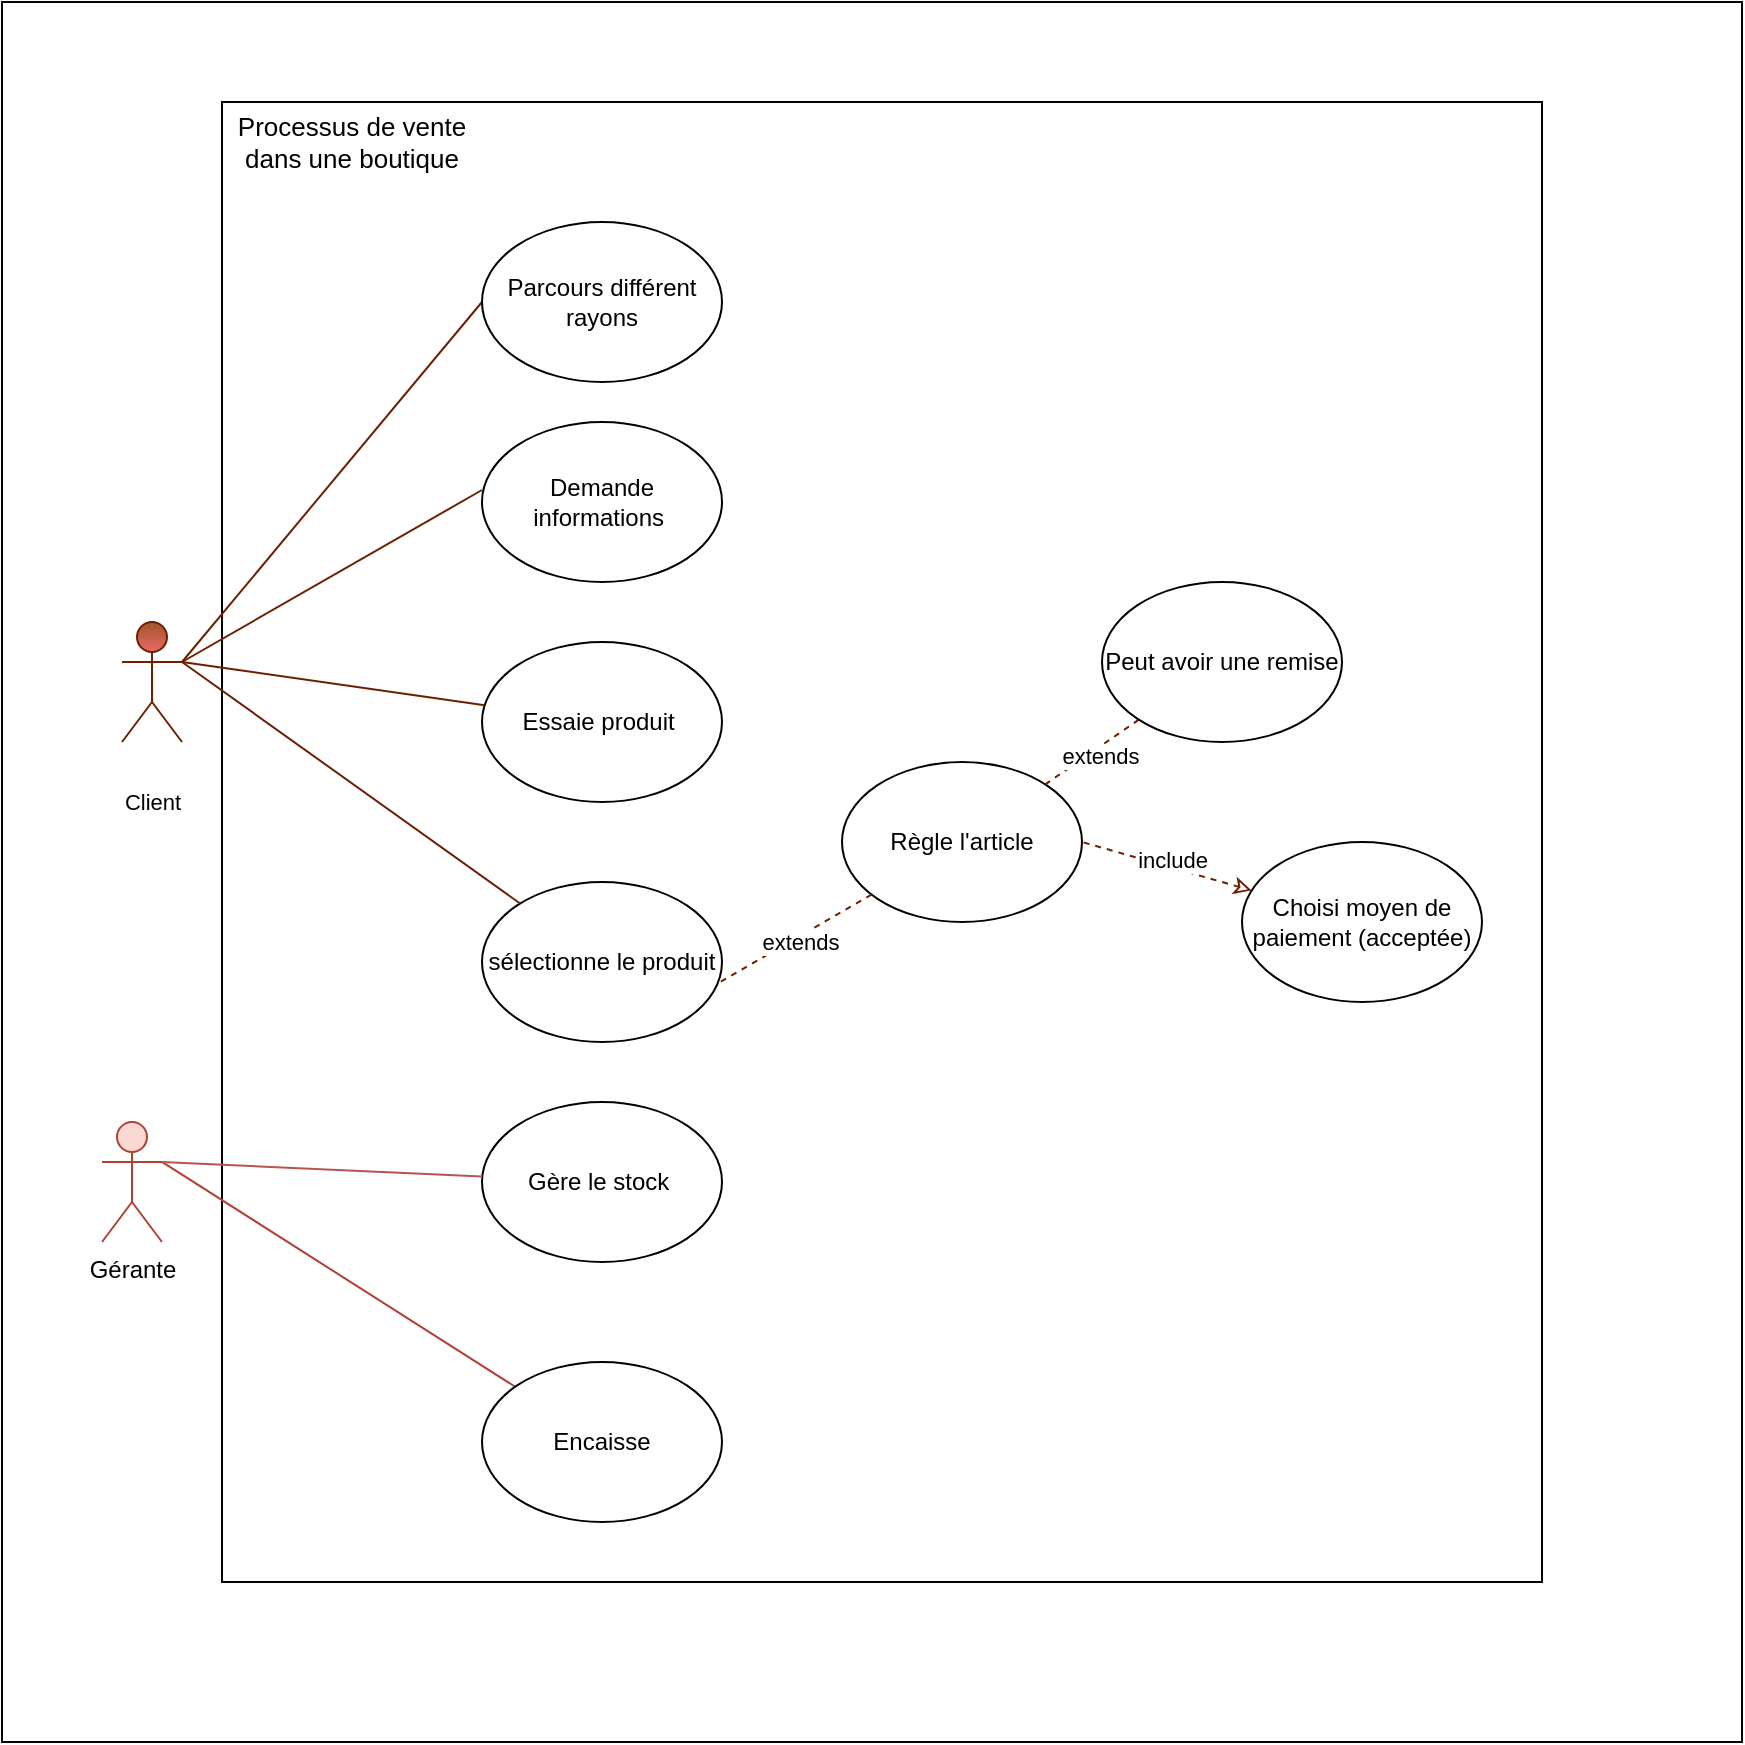 <mxfile version="26.2.14">
  <diagram name="Page-1" id="rlBW6f8aqnAtLIDjEwtb">
    <mxGraphModel dx="1052" dy="1904" grid="1" gridSize="10" guides="1" tooltips="1" connect="1" arrows="1" fold="1" page="1" pageScale="1" pageWidth="827" pageHeight="1169" math="0" shadow="0">
      <root>
        <mxCell id="0" />
        <mxCell id="1" parent="0" />
        <mxCell id="0AANPD9np3o0rMgHHcX3-34" value="" style="whiteSpace=wrap;html=1;aspect=fixed;" parent="1" vertex="1">
          <mxGeometry y="-200" width="870" height="870" as="geometry" />
        </mxCell>
        <mxCell id="0AANPD9np3o0rMgHHcX3-17" value="" style="rounded=0;whiteSpace=wrap;html=1;" parent="1" vertex="1">
          <mxGeometry x="110" y="-150" width="660" height="740" as="geometry" />
        </mxCell>
        <mxCell id="0AANPD9np3o0rMgHHcX3-2" value="Essaie produit&amp;nbsp;" style="ellipse;whiteSpace=wrap;html=1;" parent="1" vertex="1">
          <mxGeometry x="240" y="120" width="120" height="80" as="geometry" />
        </mxCell>
        <mxCell id="0AANPD9np3o0rMgHHcX3-18" style="rounded=0;orthogonalLoop=1;jettySize=auto;html=1;endArrow=none;startFill=0;fillColor=#a0522d;strokeColor=#6D1F00;" parent="1" target="0AANPD9np3o0rMgHHcX3-2" edge="1">
          <mxGeometry relative="1" as="geometry">
            <mxPoint x="90" y="130" as="sourcePoint" />
          </mxGeometry>
        </mxCell>
        <mxCell id="0AANPD9np3o0rMgHHcX3-3" value="Client" style="shape=umlActor;verticalLabelPosition=bottom;verticalAlign=middle;html=1;outlineConnect=0;fillColor=#a0522d;strokeColor=#6D1F00;gradientColor=#ea6b66;rounded=0;align=center;fontFamily=Helvetica;fontSize=11;fontColor=default;labelBackgroundColor=default;" parent="1" vertex="1">
          <mxGeometry x="60" y="110" width="30" height="60" as="geometry" />
        </mxCell>
        <mxCell id="0AANPD9np3o0rMgHHcX3-4" value="sélectionne le produit" style="ellipse;whiteSpace=wrap;html=1;" parent="1" vertex="1">
          <mxGeometry x="240" y="240" width="120" height="80" as="geometry" />
        </mxCell>
        <mxCell id="0AANPD9np3o0rMgHHcX3-5" value="Demande informations&amp;nbsp;" style="ellipse;whiteSpace=wrap;html=1;" parent="1" vertex="1">
          <mxGeometry x="240" y="10" width="120" height="80" as="geometry" />
        </mxCell>
        <mxCell id="0AANPD9np3o0rMgHHcX3-6" value="Règle l&#39;article" style="ellipse;whiteSpace=wrap;html=1;" parent="1" vertex="1">
          <mxGeometry x="420" y="180" width="120" height="80" as="geometry" />
        </mxCell>
        <mxCell id="0AANPD9np3o0rMgHHcX3-7" style="rounded=0;orthogonalLoop=1;jettySize=auto;html=1;entryX=0.992;entryY=0.625;entryDx=0;entryDy=0;entryPerimeter=0;dashed=1;strokeColor=#6D1F00;align=center;verticalAlign=middle;fontFamily=Helvetica;fontSize=11;fontColor=default;labelBackgroundColor=default;startFill=0;endArrow=none;fillColor=#a0522d;" parent="1" source="0AANPD9np3o0rMgHHcX3-6" target="0AANPD9np3o0rMgHHcX3-4" edge="1">
          <mxGeometry relative="1" as="geometry" />
        </mxCell>
        <mxCell id="0AANPD9np3o0rMgHHcX3-8" value="extends" style="edgeLabel;html=1;align=center;verticalAlign=middle;resizable=0;points=[];rounded=0;strokeColor=#6D1F00;fontFamily=Helvetica;fontSize=11;fontColor=default;labelBackgroundColor=default;fillColor=#a0522d;" parent="0AANPD9np3o0rMgHHcX3-7" vertex="1" connectable="0">
          <mxGeometry x="-0.024" y="2" relative="1" as="geometry">
            <mxPoint as="offset" />
          </mxGeometry>
        </mxCell>
        <mxCell id="0AANPD9np3o0rMgHHcX3-13" style="rounded=0;orthogonalLoop=1;jettySize=auto;html=1;entryX=1;entryY=0.5;entryDx=0;entryDy=0;dashed=1;startArrow=classic;startFill=0;endArrow=none;strokeColor=#6D1F00;align=center;verticalAlign=middle;fontFamily=Helvetica;fontSize=11;fontColor=default;labelBackgroundColor=default;fillColor=#a0522d;" parent="1" source="0AANPD9np3o0rMgHHcX3-9" target="0AANPD9np3o0rMgHHcX3-6" edge="1">
          <mxGeometry relative="1" as="geometry" />
        </mxCell>
        <mxCell id="0AANPD9np3o0rMgHHcX3-14" value="include" style="edgeLabel;html=1;align=center;verticalAlign=middle;resizable=0;points=[];rounded=0;strokeColor=#6D1F00;fontFamily=Helvetica;fontSize=11;fontColor=default;labelBackgroundColor=default;fillColor=#a0522d;" parent="0AANPD9np3o0rMgHHcX3-13" vertex="1" connectable="0">
          <mxGeometry x="-0.023" y="-4" relative="1" as="geometry">
            <mxPoint as="offset" />
          </mxGeometry>
        </mxCell>
        <mxCell id="0AANPD9np3o0rMgHHcX3-9" value="Choisi moyen de paiement (acceptée)" style="ellipse;whiteSpace=wrap;html=1;" parent="1" vertex="1">
          <mxGeometry x="620" y="220" width="120" height="80" as="geometry" />
        </mxCell>
        <mxCell id="0AANPD9np3o0rMgHHcX3-11" style="rounded=0;orthogonalLoop=1;jettySize=auto;html=1;dashed=1;strokeColor=#6D1F00;align=center;verticalAlign=middle;fontFamily=Helvetica;fontSize=11;fontColor=default;labelBackgroundColor=default;startFill=0;endArrow=none;fillColor=#a0522d;" parent="1" source="0AANPD9np3o0rMgHHcX3-10" target="0AANPD9np3o0rMgHHcX3-6" edge="1">
          <mxGeometry relative="1" as="geometry" />
        </mxCell>
        <mxCell id="0AANPD9np3o0rMgHHcX3-12" value="extends" style="edgeLabel;html=1;align=center;verticalAlign=middle;resizable=0;points=[];rounded=0;strokeColor=#6D1F00;fontFamily=Helvetica;fontSize=11;fontColor=default;labelBackgroundColor=default;fillColor=#a0522d;" parent="0AANPD9np3o0rMgHHcX3-11" vertex="1" connectable="0">
          <mxGeometry x="-0.061" y="3" relative="1" as="geometry">
            <mxPoint as="offset" />
          </mxGeometry>
        </mxCell>
        <mxCell id="0AANPD9np3o0rMgHHcX3-10" value="Peut avoir une remise" style="ellipse;whiteSpace=wrap;html=1;" parent="1" vertex="1">
          <mxGeometry x="550" y="90" width="120" height="80" as="geometry" />
        </mxCell>
        <mxCell id="0AANPD9np3o0rMgHHcX3-15" value="Processus de vente dans une boutique" style="text;html=1;align=center;verticalAlign=middle;whiteSpace=wrap;rounded=0;fontSize=13;" parent="1" vertex="1">
          <mxGeometry x="110" y="-150" width="130" height="40" as="geometry" />
        </mxCell>
        <mxCell id="0AANPD9np3o0rMgHHcX3-19" value="Gérante" style="shape=umlActor;verticalLabelPosition=bottom;verticalAlign=top;html=1;outlineConnect=0;fillColor=#fad9d5;strokeColor=#ae4132;" parent="1" vertex="1">
          <mxGeometry x="50" y="360" width="30" height="60" as="geometry" />
        </mxCell>
        <mxCell id="0AANPD9np3o0rMgHHcX3-20" value="Gère le stock&amp;nbsp;" style="ellipse;whiteSpace=wrap;html=1;" parent="1" vertex="1">
          <mxGeometry x="240" y="350" width="120" height="80" as="geometry" />
        </mxCell>
        <mxCell id="0AANPD9np3o0rMgHHcX3-28" style="rounded=0;orthogonalLoop=1;jettySize=auto;html=1;endArrow=none;startFill=0;entryX=1;entryY=0.333;entryDx=0;entryDy=0;entryPerimeter=0;fillColor=#fad9d5;strokeColor=#ae4132;" parent="1" source="0AANPD9np3o0rMgHHcX3-23" target="0AANPD9np3o0rMgHHcX3-19" edge="1">
          <mxGeometry relative="1" as="geometry">
            <mxPoint x="100" y="390" as="targetPoint" />
          </mxGeometry>
        </mxCell>
        <mxCell id="0AANPD9np3o0rMgHHcX3-23" value="Encaisse" style="ellipse;whiteSpace=wrap;html=1;" parent="1" vertex="1">
          <mxGeometry x="240" y="480" width="120" height="80" as="geometry" />
        </mxCell>
        <mxCell id="0AANPD9np3o0rMgHHcX3-24" style="rounded=0;orthogonalLoop=1;jettySize=auto;html=1;entryX=1;entryY=0.333;entryDx=0;entryDy=0;entryPerimeter=0;endArrow=none;startFill=0;fillColor=#a0522d;strokeColor=#6D1F00;" parent="1" source="0AANPD9np3o0rMgHHcX3-4" target="0AANPD9np3o0rMgHHcX3-3" edge="1">
          <mxGeometry relative="1" as="geometry" />
        </mxCell>
        <mxCell id="0AANPD9np3o0rMgHHcX3-26" style="rounded=0;orthogonalLoop=1;jettySize=auto;html=1;endArrow=none;startFill=0;exitX=0;exitY=0.425;exitDx=0;exitDy=0;exitPerimeter=0;fillColor=#a0522d;strokeColor=#6D1F00;" parent="1" source="0AANPD9np3o0rMgHHcX3-5" edge="1">
          <mxGeometry relative="1" as="geometry">
            <mxPoint x="241" y="154" as="sourcePoint" />
            <mxPoint x="90" y="130" as="targetPoint" />
          </mxGeometry>
        </mxCell>
        <mxCell id="0AANPD9np3o0rMgHHcX3-29" style="rounded=0;orthogonalLoop=1;jettySize=auto;html=1;entryX=1;entryY=0.333;entryDx=0;entryDy=0;entryPerimeter=0;endArrow=none;startFill=0;fillColor=#f8cecc;strokeColor=#b85450;gradientColor=#ea6b66;" parent="1" source="0AANPD9np3o0rMgHHcX3-20" target="0AANPD9np3o0rMgHHcX3-19" edge="1">
          <mxGeometry relative="1" as="geometry" />
        </mxCell>
        <mxCell id="0AANPD9np3o0rMgHHcX3-32" style="rounded=0;orthogonalLoop=1;jettySize=auto;html=1;exitX=0;exitY=0.5;exitDx=0;exitDy=0;endArrow=none;startFill=0;fillColor=#a0522d;strokeColor=#6D1F00;" parent="1" source="0AANPD9np3o0rMgHHcX3-30" edge="1">
          <mxGeometry relative="1" as="geometry">
            <mxPoint x="90" y="130" as="targetPoint" />
          </mxGeometry>
        </mxCell>
        <mxCell id="0AANPD9np3o0rMgHHcX3-30" value="Parcours différent rayons" style="ellipse;whiteSpace=wrap;html=1;" parent="1" vertex="1">
          <mxGeometry x="240" y="-90" width="120" height="80" as="geometry" />
        </mxCell>
      </root>
    </mxGraphModel>
  </diagram>
</mxfile>
